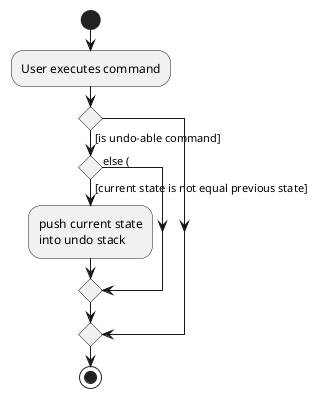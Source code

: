 @startuml
start
:User executes command;

'Since the beta syntax does not support placing the condition outside the
'diamond we place it as the true branch instead.

if () then ([is undo-able command])
    if () then ([current state is not equal previous state])
    :push current state
    into undo stack;

    else (
else ()
endif
endif
stop
@enduml
